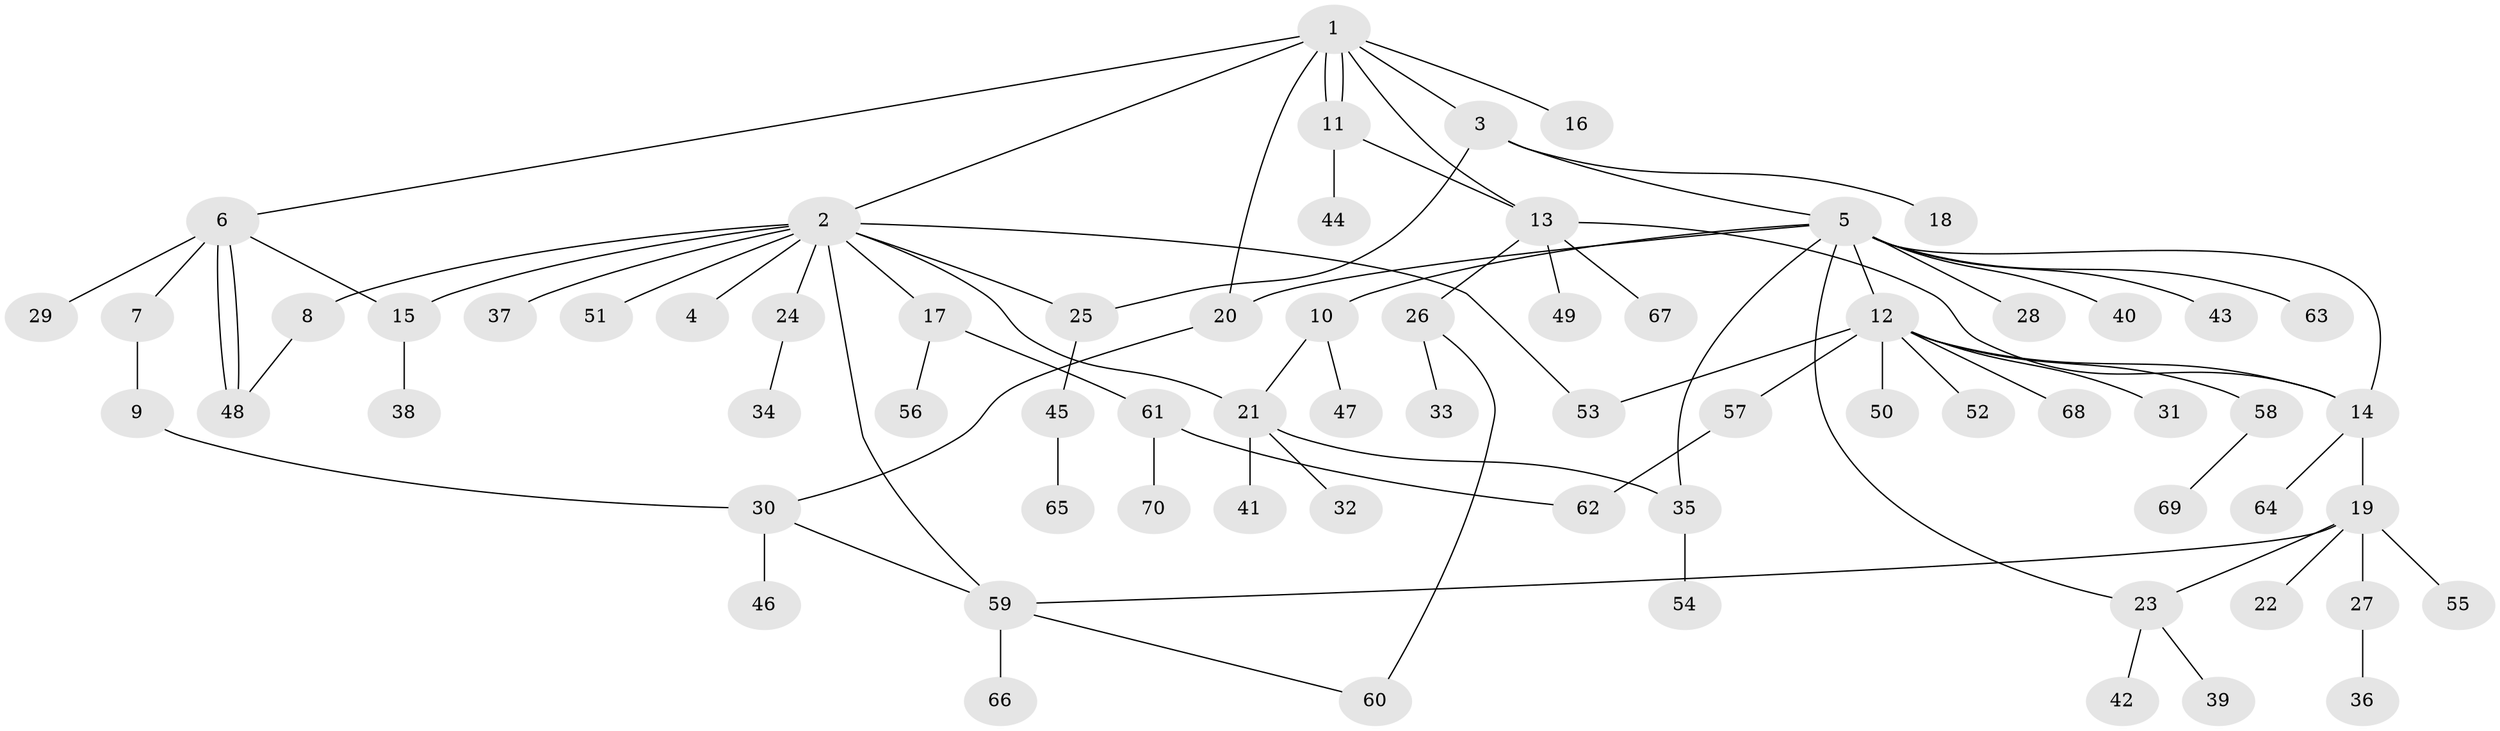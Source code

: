 // coarse degree distribution, {7: 0.02040816326530612, 11: 0.02040816326530612, 3: 0.12244897959183673, 1: 0.5306122448979592, 12: 0.02040816326530612, 5: 0.04081632653061224, 2: 0.16326530612244897, 9: 0.04081632653061224, 4: 0.02040816326530612, 6: 0.02040816326530612}
// Generated by graph-tools (version 1.1) at 2025/23/03/03/25 07:23:52]
// undirected, 70 vertices, 87 edges
graph export_dot {
graph [start="1"]
  node [color=gray90,style=filled];
  1;
  2;
  3;
  4;
  5;
  6;
  7;
  8;
  9;
  10;
  11;
  12;
  13;
  14;
  15;
  16;
  17;
  18;
  19;
  20;
  21;
  22;
  23;
  24;
  25;
  26;
  27;
  28;
  29;
  30;
  31;
  32;
  33;
  34;
  35;
  36;
  37;
  38;
  39;
  40;
  41;
  42;
  43;
  44;
  45;
  46;
  47;
  48;
  49;
  50;
  51;
  52;
  53;
  54;
  55;
  56;
  57;
  58;
  59;
  60;
  61;
  62;
  63;
  64;
  65;
  66;
  67;
  68;
  69;
  70;
  1 -- 2;
  1 -- 3;
  1 -- 6;
  1 -- 11;
  1 -- 11;
  1 -- 13;
  1 -- 16;
  1 -- 20;
  2 -- 4;
  2 -- 8;
  2 -- 15;
  2 -- 17;
  2 -- 21;
  2 -- 24;
  2 -- 25;
  2 -- 37;
  2 -- 51;
  2 -- 53;
  2 -- 59;
  3 -- 5;
  3 -- 18;
  3 -- 25;
  5 -- 10;
  5 -- 12;
  5 -- 14;
  5 -- 20;
  5 -- 23;
  5 -- 28;
  5 -- 35;
  5 -- 40;
  5 -- 43;
  5 -- 63;
  6 -- 7;
  6 -- 15;
  6 -- 29;
  6 -- 48;
  6 -- 48;
  7 -- 9;
  8 -- 48;
  9 -- 30;
  10 -- 21;
  10 -- 47;
  11 -- 13;
  11 -- 44;
  12 -- 14;
  12 -- 31;
  12 -- 50;
  12 -- 52;
  12 -- 53;
  12 -- 57;
  12 -- 58;
  12 -- 68;
  13 -- 14;
  13 -- 26;
  13 -- 49;
  13 -- 67;
  14 -- 19;
  14 -- 64;
  15 -- 38;
  17 -- 56;
  17 -- 61;
  19 -- 22;
  19 -- 23;
  19 -- 27;
  19 -- 55;
  19 -- 59;
  20 -- 30;
  21 -- 32;
  21 -- 35;
  21 -- 41;
  23 -- 39;
  23 -- 42;
  24 -- 34;
  25 -- 45;
  26 -- 33;
  26 -- 60;
  27 -- 36;
  30 -- 46;
  30 -- 59;
  35 -- 54;
  45 -- 65;
  57 -- 62;
  58 -- 69;
  59 -- 60;
  59 -- 66;
  61 -- 62;
  61 -- 70;
}
